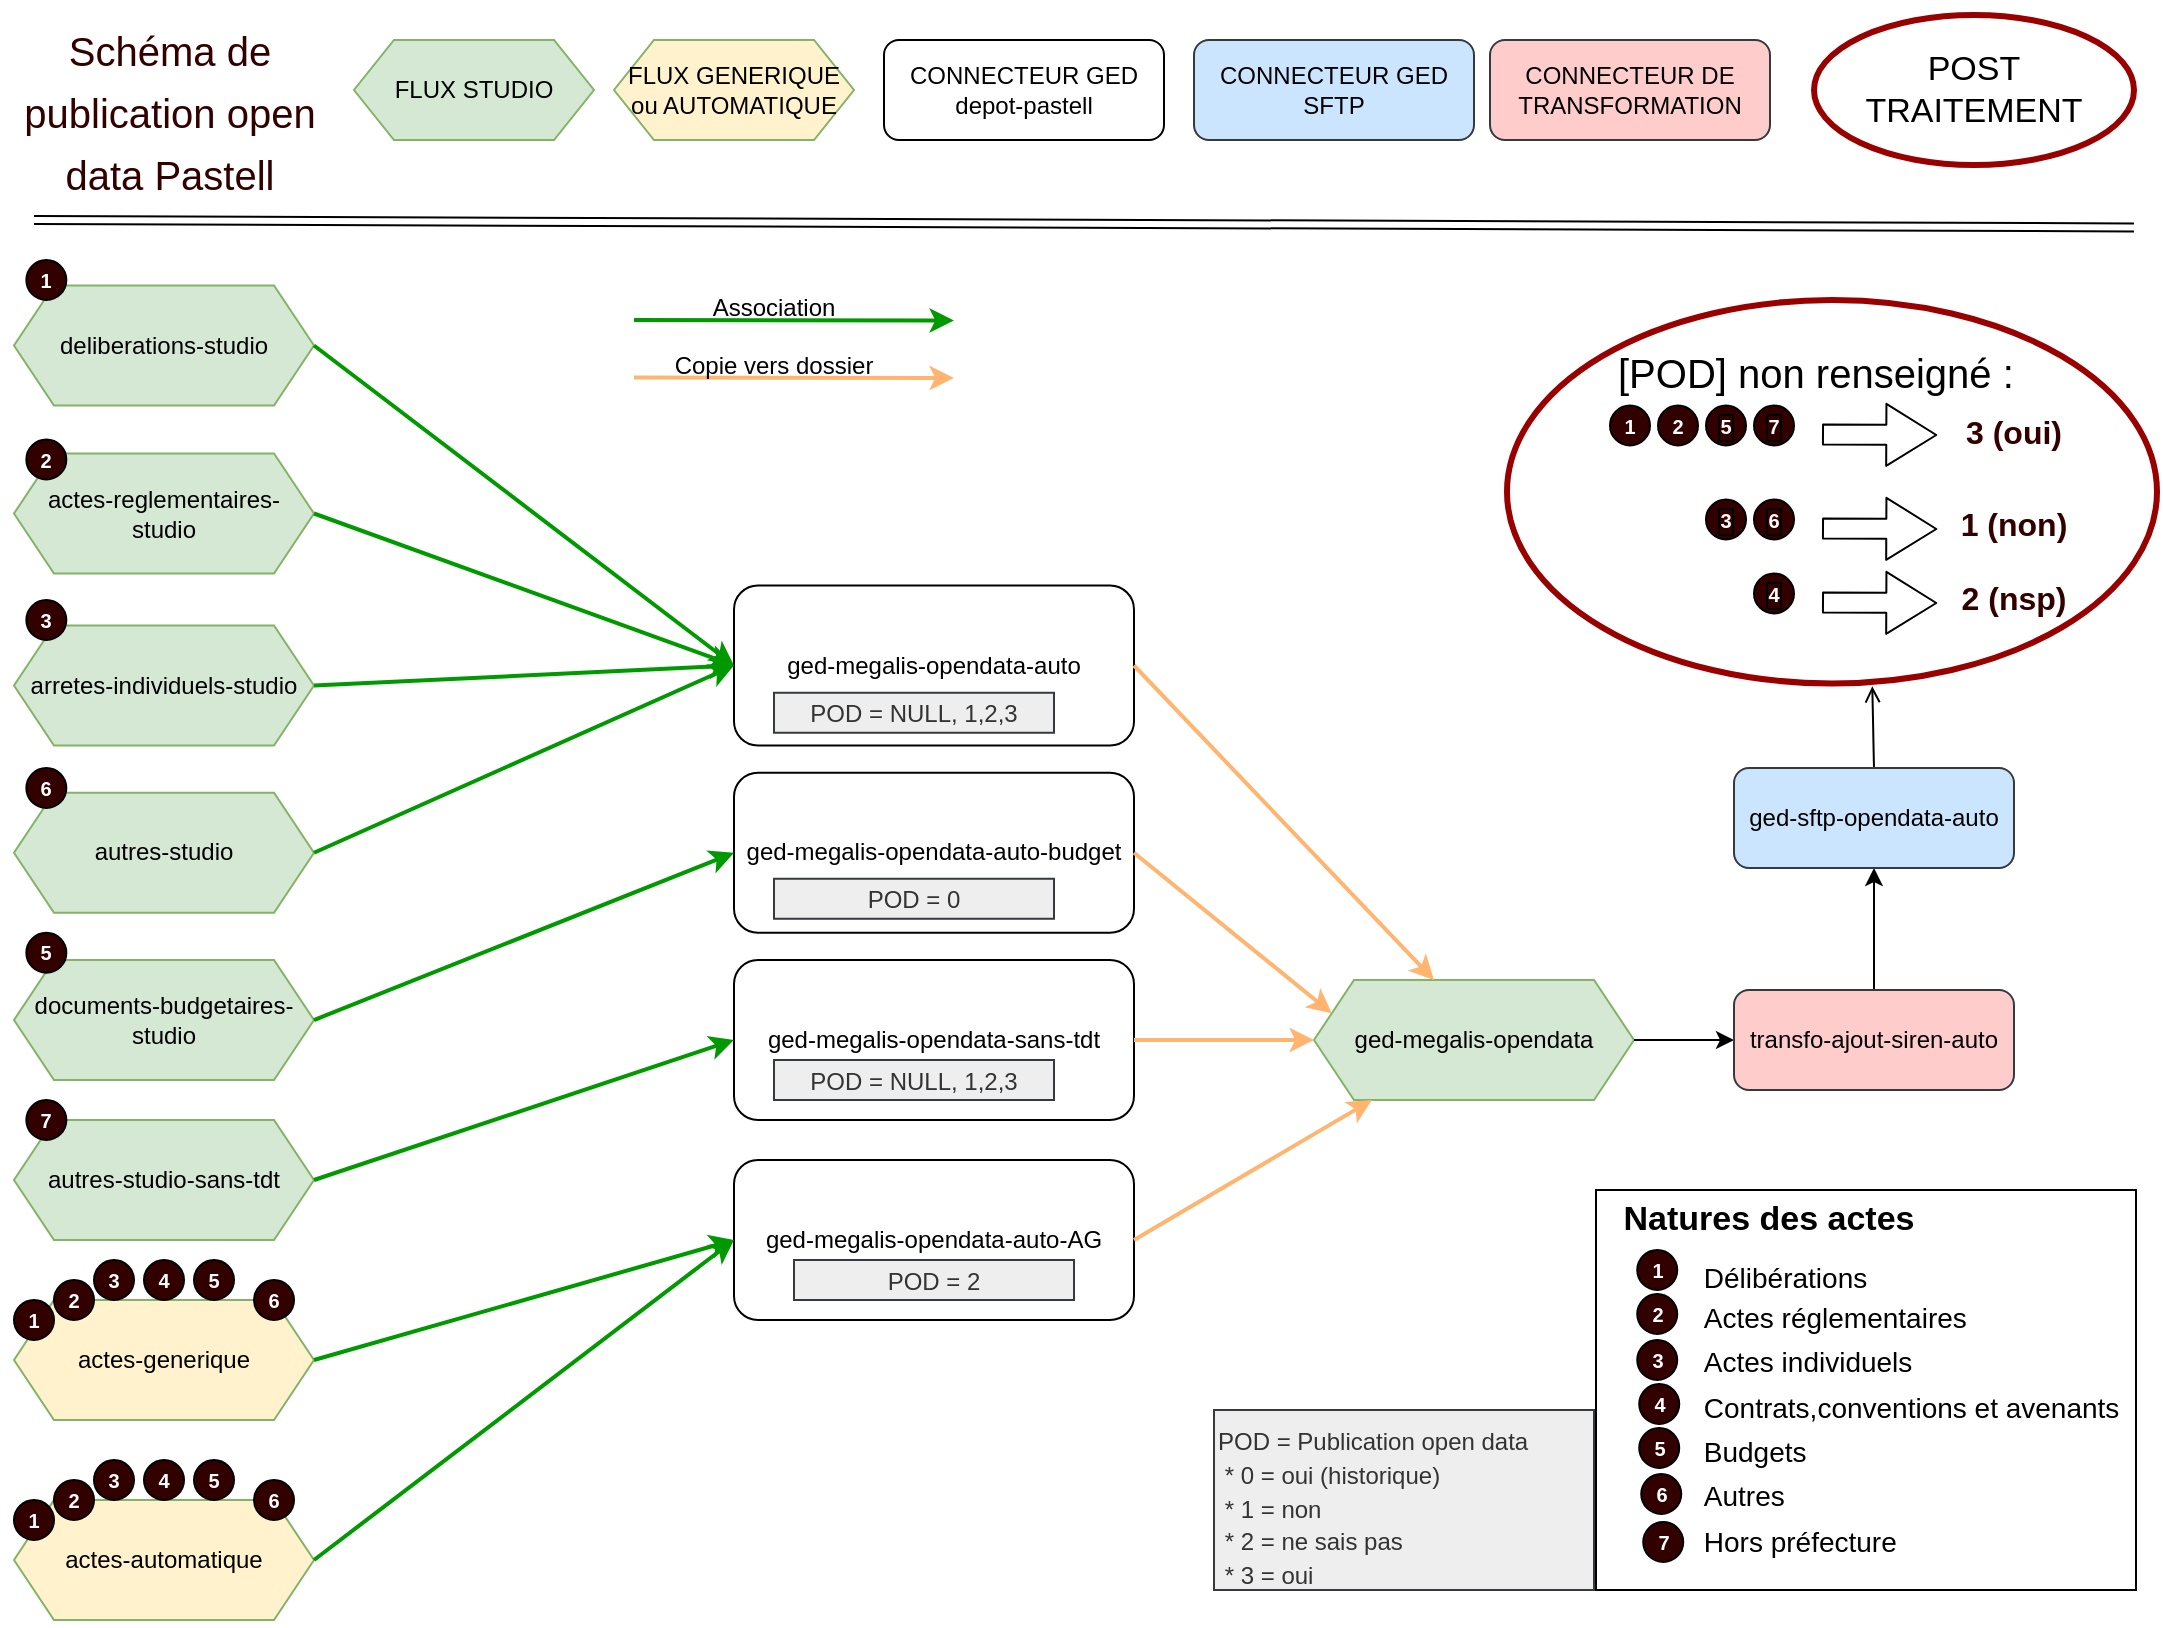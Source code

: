 <mxfile version="21.1.4" type="github">
  <diagram id="yKMXlh3He5rKh7WeZDES" name="Page-1">
    <mxGraphModel dx="1434" dy="754" grid="1" gridSize="10" guides="1" tooltips="1" connect="1" arrows="1" fold="1" page="1" pageScale="1" pageWidth="1169" pageHeight="827" math="0" shadow="0">
      <root>
        <mxCell id="0" />
        <mxCell id="1" parent="0" />
        <mxCell id="LRofh7eZILfoCd86CygD-2" value="actes-automatique" style="shape=hexagon;perimeter=hexagonPerimeter2;whiteSpace=wrap;html=1;fixedSize=1;fillColor=#FFF2CC;strokeColor=#82b366;" parent="1" vertex="1">
          <mxGeometry x="10" y="750" width="150" height="60" as="geometry" />
        </mxCell>
        <mxCell id="LRofh7eZILfoCd86CygD-1" value="actes-generique" style="shape=hexagon;perimeter=hexagonPerimeter2;whiteSpace=wrap;html=1;fixedSize=1;fillColor=#FFF2CC;strokeColor=#82b366;" parent="1" vertex="1">
          <mxGeometry x="10" y="650" width="150" height="60" as="geometry" />
        </mxCell>
        <mxCell id="QPKnpDNXjxQwDzzotiPI-1" value="ged-megalis-opendata-auto" style="rounded=1;whiteSpace=wrap;html=1;" parent="1" vertex="1">
          <mxGeometry x="370" y="292.75" width="200" height="80" as="geometry" />
        </mxCell>
        <mxCell id="QPKnpDNXjxQwDzzotiPI-2" value="ged-megalis-opendata-auto-AG" style="rounded=1;whiteSpace=wrap;html=1;" parent="1" vertex="1">
          <mxGeometry x="370" y="580" width="200" height="80" as="geometry" />
        </mxCell>
        <mxCell id="QPKnpDNXjxQwDzzotiPI-3" value="ged-megalis-opendata-auto-budget" style="rounded=1;whiteSpace=wrap;html=1;" parent="1" vertex="1">
          <mxGeometry x="370" y="386.38" width="200" height="80" as="geometry" />
        </mxCell>
        <mxCell id="QPKnpDNXjxQwDzzotiPI-5" value="ged-megalis-opendata-sans-tdt" style="rounded=1;whiteSpace=wrap;html=1;" parent="1" vertex="1">
          <mxGeometry x="370" y="480" width="200" height="80" as="geometry" />
        </mxCell>
        <mxCell id="QPKnpDNXjxQwDzzotiPI-6" value="ged-megalis-opendata" style="shape=hexagon;perimeter=hexagonPerimeter2;whiteSpace=wrap;html=1;fixedSize=1;fillColor=#d5e8d4;strokeColor=#82b366;" parent="1" vertex="1">
          <mxGeometry x="660" y="490" width="160" height="60" as="geometry" />
        </mxCell>
        <mxCell id="QPKnpDNXjxQwDzzotiPI-7" value="FLUX STUDIO" style="shape=hexagon;perimeter=hexagonPerimeter2;whiteSpace=wrap;html=1;fixedSize=1;fillColor=#d5e8d4;strokeColor=#82b366;" parent="1" vertex="1">
          <mxGeometry x="180" y="20" width="120" height="50" as="geometry" />
        </mxCell>
        <mxCell id="QPKnpDNXjxQwDzzotiPI-9" value="CONNECTEUR GED depot-pastell" style="rounded=1;whiteSpace=wrap;html=1;" parent="1" vertex="1">
          <mxGeometry x="445" y="20" width="140" height="50" as="geometry" />
        </mxCell>
        <mxCell id="QPKnpDNXjxQwDzzotiPI-14" value="deliberations-studio" style="shape=hexagon;perimeter=hexagonPerimeter2;whiteSpace=wrap;html=1;fixedSize=1;fillColor=#d5e8d4;strokeColor=#82b366;" parent="1" vertex="1">
          <mxGeometry x="10" y="142.75" width="150" height="60" as="geometry" />
        </mxCell>
        <mxCell id="QPKnpDNXjxQwDzzotiPI-15" value="" style="shape=link;html=1;rounded=0;" parent="1" edge="1">
          <mxGeometry width="100" relative="1" as="geometry">
            <mxPoint x="20" y="110" as="sourcePoint" />
            <mxPoint x="1070" y="113.717" as="targetPoint" />
          </mxGeometry>
        </mxCell>
        <mxCell id="QPKnpDNXjxQwDzzotiPI-16" value="" style="endArrow=classic;html=1;rounded=0;exitX=1;exitY=0.5;exitDx=0;exitDy=0;entryX=0;entryY=0.5;entryDx=0;entryDy=0;" parent="1" source="QPKnpDNXjxQwDzzotiPI-6" target="LRofh7eZILfoCd86CygD-12" edge="1">
          <mxGeometry width="50" height="50" relative="1" as="geometry">
            <mxPoint x="700" y="420" as="sourcePoint" />
            <mxPoint x="854.5" y="525" as="targetPoint" />
          </mxGeometry>
        </mxCell>
        <mxCell id="QPKnpDNXjxQwDzzotiPI-17" value="" style="endArrow=classic;html=1;rounded=0;entryX=0.5;entryY=1;entryDx=0;entryDy=0;exitX=0.5;exitY=0;exitDx=0;exitDy=0;" parent="1" source="LRofh7eZILfoCd86CygD-12" target="LRofh7eZILfoCd86CygD-13" edge="1">
          <mxGeometry width="50" height="50" relative="1" as="geometry">
            <mxPoint x="940" y="490" as="sourcePoint" />
            <mxPoint x="920" y="446" as="targetPoint" />
          </mxGeometry>
        </mxCell>
        <mxCell id="QPKnpDNXjxQwDzzotiPI-18" value="" style="endArrow=classic;html=1;rounded=0;entryX=0.375;entryY=0;entryDx=0;entryDy=0;exitX=1;exitY=0.5;exitDx=0;exitDy=0;strokeColor=#FFB570;strokeWidth=2;" parent="1" source="QPKnpDNXjxQwDzzotiPI-1" target="QPKnpDNXjxQwDzzotiPI-6" edge="1">
          <mxGeometry width="50" height="50" relative="1" as="geometry">
            <mxPoint x="550" y="330" as="sourcePoint" />
            <mxPoint x="600" y="280" as="targetPoint" />
          </mxGeometry>
        </mxCell>
        <mxCell id="QPKnpDNXjxQwDzzotiPI-19" value="" style="endArrow=classic;html=1;rounded=0;exitX=1;exitY=0.5;exitDx=0;exitDy=0;strokeColor=#FFB570;strokeWidth=2;" parent="1" source="QPKnpDNXjxQwDzzotiPI-2" target="QPKnpDNXjxQwDzzotiPI-6" edge="1">
          <mxGeometry width="50" height="50" relative="1" as="geometry">
            <mxPoint x="700" y="490" as="sourcePoint" />
            <mxPoint x="670" y="490" as="targetPoint" />
          </mxGeometry>
        </mxCell>
        <mxCell id="QPKnpDNXjxQwDzzotiPI-20" value="" style="endArrow=classic;html=1;rounded=0;entryX=0;entryY=0.5;entryDx=0;entryDy=0;exitX=1;exitY=0.5;exitDx=0;exitDy=0;strokeColor=#FFB570;strokeWidth=2;" parent="1" source="QPKnpDNXjxQwDzzotiPI-5" target="QPKnpDNXjxQwDzzotiPI-6" edge="1">
          <mxGeometry width="50" height="50" relative="1" as="geometry">
            <mxPoint x="550" y="540" as="sourcePoint" />
            <mxPoint x="600" y="490" as="targetPoint" />
          </mxGeometry>
        </mxCell>
        <mxCell id="QPKnpDNXjxQwDzzotiPI-23" value="actes-reglementaires-studio" style="shape=hexagon;perimeter=hexagonPerimeter2;whiteSpace=wrap;html=1;fixedSize=1;fillColor=#d5e8d4;strokeColor=#82b366;" parent="1" vertex="1">
          <mxGeometry x="10" y="226.75" width="150" height="60" as="geometry" />
        </mxCell>
        <mxCell id="QPKnpDNXjxQwDzzotiPI-24" value="arretes-individuels-studio" style="shape=hexagon;perimeter=hexagonPerimeter2;whiteSpace=wrap;html=1;fixedSize=1;fillColor=#d5e8d4;strokeColor=#82b366;" parent="1" vertex="1">
          <mxGeometry x="10" y="312.75" width="150" height="60" as="geometry" />
        </mxCell>
        <mxCell id="QPKnpDNXjxQwDzzotiPI-25" value="autres-studio" style="shape=hexagon;perimeter=hexagonPerimeter2;whiteSpace=wrap;html=1;fixedSize=1;fillColor=#d5e8d4;strokeColor=#82b366;" parent="1" vertex="1">
          <mxGeometry x="10.0" y="396.38" width="150" height="60" as="geometry" />
        </mxCell>
        <mxCell id="QPKnpDNXjxQwDzzotiPI-26" value="" style="endArrow=classic;html=1;rounded=0;entryX=0;entryY=0.5;entryDx=0;entryDy=0;exitX=1;exitY=0.5;exitDx=0;exitDy=0;strokeColor=#009900;strokeWidth=2;" parent="1" source="QPKnpDNXjxQwDzzotiPI-14" target="QPKnpDNXjxQwDzzotiPI-1" edge="1">
          <mxGeometry width="50" height="50" relative="1" as="geometry">
            <mxPoint x="150" y="260" as="sourcePoint" />
            <mxPoint x="200" y="210" as="targetPoint" />
          </mxGeometry>
        </mxCell>
        <mxCell id="QPKnpDNXjxQwDzzotiPI-27" value="" style="endArrow=classic;html=1;rounded=0;entryX=0;entryY=0.5;entryDx=0;entryDy=0;exitX=1;exitY=0.5;exitDx=0;exitDy=0;strokeColor=#009900;strokeWidth=2;" parent="1" source="QPKnpDNXjxQwDzzotiPI-23" target="QPKnpDNXjxQwDzzotiPI-1" edge="1">
          <mxGeometry width="50" height="50" relative="1" as="geometry">
            <mxPoint x="150" y="320" as="sourcePoint" />
            <mxPoint x="200" y="270" as="targetPoint" />
          </mxGeometry>
        </mxCell>
        <mxCell id="QPKnpDNXjxQwDzzotiPI-28" value="" style="endArrow=classic;html=1;rounded=0;entryX=0;entryY=0.5;entryDx=0;entryDy=0;exitX=1;exitY=0.5;exitDx=0;exitDy=0;strokeColor=#009900;strokeWidth=2;" parent="1" source="QPKnpDNXjxQwDzzotiPI-24" target="QPKnpDNXjxQwDzzotiPI-1" edge="1">
          <mxGeometry width="50" height="50" relative="1" as="geometry">
            <mxPoint x="150" y="372.75" as="sourcePoint" />
            <mxPoint x="200" y="322.75" as="targetPoint" />
          </mxGeometry>
        </mxCell>
        <mxCell id="QPKnpDNXjxQwDzzotiPI-29" value="" style="endArrow=classic;html=1;rounded=0;entryX=0;entryY=0.5;entryDx=0;entryDy=0;exitX=1;exitY=0.5;exitDx=0;exitDy=0;strokeColor=#009900;strokeWidth=2;" parent="1" source="QPKnpDNXjxQwDzzotiPI-25" target="QPKnpDNXjxQwDzzotiPI-1" edge="1">
          <mxGeometry width="50" height="50" relative="1" as="geometry">
            <mxPoint x="150" y="430" as="sourcePoint" />
            <mxPoint x="200" y="380" as="targetPoint" />
          </mxGeometry>
        </mxCell>
        <mxCell id="QPKnpDNXjxQwDzzotiPI-34" value="" style="endArrow=classic;html=1;rounded=0;exitX=1;exitY=0.5;exitDx=0;exitDy=0;entryX=0;entryY=0.5;entryDx=0;entryDy=0;strokeColor=#009900;strokeWidth=2;" parent="1" target="QPKnpDNXjxQwDzzotiPI-2" edge="1">
          <mxGeometry width="50" height="50" relative="1" as="geometry">
            <mxPoint x="160" y="680" as="sourcePoint" />
            <mxPoint x="360" y="433" as="targetPoint" />
          </mxGeometry>
        </mxCell>
        <mxCell id="QPKnpDNXjxQwDzzotiPI-35" value="documents-budgetaires-studio" style="shape=hexagon;perimeter=hexagonPerimeter2;whiteSpace=wrap;html=1;fixedSize=1;fillColor=#d5e8d4;strokeColor=#82b366;" parent="1" vertex="1">
          <mxGeometry x="10" y="480" width="150" height="60" as="geometry" />
        </mxCell>
        <mxCell id="QPKnpDNXjxQwDzzotiPI-38" value="autres-studio-sans-tdt" style="shape=hexagon;perimeter=hexagonPerimeter2;whiteSpace=wrap;html=1;fixedSize=1;fillColor=#d5e8d4;strokeColor=#82b366;" parent="1" vertex="1">
          <mxGeometry x="10" y="560" width="150" height="60" as="geometry" />
        </mxCell>
        <mxCell id="QPKnpDNXjxQwDzzotiPI-39" value="" style="endArrow=classic;html=1;rounded=0;exitX=1;exitY=0.5;exitDx=0;exitDy=0;entryX=0;entryY=0.5;entryDx=0;entryDy=0;strokeColor=#009900;strokeWidth=2;" parent="1" source="QPKnpDNXjxQwDzzotiPI-38" target="QPKnpDNXjxQwDzzotiPI-5" edge="1">
          <mxGeometry width="50" height="50" relative="1" as="geometry">
            <mxPoint x="700" y="560" as="sourcePoint" />
            <mxPoint x="750" y="510" as="targetPoint" />
          </mxGeometry>
        </mxCell>
        <mxCell id="NiUOaJjkk8fQGssEyTuc-1" value="1" style="ellipse;whiteSpace=wrap;html=1;fillColor=#330000;fontColor=#FFFFFF;fontSize=10;fontStyle=1" parent="1" vertex="1">
          <mxGeometry x="16.17" y="130" width="20" height="20" as="geometry" />
        </mxCell>
        <mxCell id="NiUOaJjkk8fQGssEyTuc-2" value="2" style="ellipse;whiteSpace=wrap;html=1;fillColor=#330000;fontColor=#FFFFFF;fontSize=10;fontStyle=1" parent="1" vertex="1">
          <mxGeometry x="16.17" y="219.75" width="20" height="20" as="geometry" />
        </mxCell>
        <mxCell id="NiUOaJjkk8fQGssEyTuc-4" value="6" style="ellipse;whiteSpace=wrap;html=1;fillColor=#330000;fontColor=#FFFFFF;fontSize=10;fontStyle=1" parent="1" vertex="1">
          <mxGeometry x="16.17" y="384" width="20" height="20" as="geometry" />
        </mxCell>
        <mxCell id="NiUOaJjkk8fQGssEyTuc-5" value="3" style="ellipse;whiteSpace=wrap;html=1;fillColor=#330000;fontColor=#FFFFFF;fontSize=10;fontStyle=1" parent="1" vertex="1">
          <mxGeometry x="16.17" y="300" width="20" height="20" as="geometry" />
        </mxCell>
        <mxCell id="NiUOaJjkk8fQGssEyTuc-7" value="5" style="ellipse;whiteSpace=wrap;html=1;fillColor=#330000;fontColor=#FFFFFF;fontSize=10;fontStyle=1" parent="1" vertex="1">
          <mxGeometry x="16.17" y="466.38" width="20" height="20" as="geometry" />
        </mxCell>
        <mxCell id="NiUOaJjkk8fQGssEyTuc-9" value="7" style="ellipse;whiteSpace=wrap;html=1;fillColor=#330000;fontColor=#FFFFFF;fontSize=10;fontStyle=1" parent="1" vertex="1">
          <mxGeometry x="16.17" y="550" width="20" height="20" as="geometry" />
        </mxCell>
        <mxCell id="NiUOaJjkk8fQGssEyTuc-10" value="4" style="ellipse;whiteSpace=wrap;html=1;fillColor=#330000;fontColor=#FFFFFF;fontSize=10;fontStyle=1" parent="1" vertex="1">
          <mxGeometry x="75" y="630" width="20" height="20" as="geometry" />
        </mxCell>
        <mxCell id="NiUOaJjkk8fQGssEyTuc-15" value="" style="edgeStyle=none;orthogonalLoop=1;jettySize=auto;html=1;rounded=0;fontSize=24;fontColor=#FFFFFF;endArrow=open;startSize=14;endSize=6;sourcePerimeterSpacing=8;targetPerimeterSpacing=8;curved=1;entryX=0.562;entryY=1.007;entryDx=0;entryDy=0;exitX=0.5;exitY=0;exitDx=0;exitDy=0;entryPerimeter=0;" parent="1" source="LRofh7eZILfoCd86CygD-13" target="LRofh7eZILfoCd86CygD-15" edge="1">
          <mxGeometry width="140" relative="1" as="geometry">
            <mxPoint x="920" y="390" as="sourcePoint" />
            <mxPoint x="620" y="320" as="targetPoint" />
            <Array as="points" />
          </mxGeometry>
        </mxCell>
        <mxCell id="NiUOaJjkk8fQGssEyTuc-28" value="&lt;font style=&quot;font-size: 10px;&quot;&gt;1&lt;/font&gt;" style="ellipse;whiteSpace=wrap;html=1;fillColor=#330000;fontColor=#FFFFFF;fontSize=10;fontStyle=1" parent="1" vertex="1">
          <mxGeometry x="808" y="202.75" width="20" height="20" as="geometry" />
        </mxCell>
        <mxCell id="NiUOaJjkk8fQGssEyTuc-29" value="2" style="ellipse;whiteSpace=wrap;html=1;fillColor=#330000;fontColor=#FFFFFF;fontSize=10;fontStyle=1" parent="1" vertex="1">
          <mxGeometry x="832" y="202.75" width="20" height="20" as="geometry" />
        </mxCell>
        <mxCell id="NiUOaJjkk8fQGssEyTuc-30" value="5" style="ellipse;whiteSpace=wrap;html=1;fillColor=#330000;fontColor=#FFFFFF;fontSize=10;fontStyle=1;labelBorderColor=default;" parent="1" vertex="1">
          <mxGeometry x="856" y="202.75" width="20" height="20" as="geometry" />
        </mxCell>
        <mxCell id="NiUOaJjkk8fQGssEyTuc-31" value="7" style="ellipse;whiteSpace=wrap;html=1;fillColor=#330000;fontColor=#FFFFFF;fontSize=10;fontStyle=1;labelBorderColor=default;" parent="1" vertex="1">
          <mxGeometry x="880" y="202.75" width="20" height="20" as="geometry" />
        </mxCell>
        <mxCell id="NiUOaJjkk8fQGssEyTuc-40" value="6" style="ellipse;whiteSpace=wrap;html=1;fillColor=#330000;fontColor=#FFFFFF;fontSize=10;fontStyle=1;labelBorderColor=default;" parent="1" vertex="1">
          <mxGeometry x="880" y="249.75" width="20" height="20" as="geometry" />
        </mxCell>
        <mxCell id="NiUOaJjkk8fQGssEyTuc-41" value="3" style="ellipse;whiteSpace=wrap;html=1;fillColor=#330000;fontColor=#FFFFFF;fontSize=10;fontStyle=1;labelBorderColor=default;" parent="1" vertex="1">
          <mxGeometry x="856" y="249.75" width="20" height="20" as="geometry" />
        </mxCell>
        <mxCell id="NiUOaJjkk8fQGssEyTuc-43" value="" style="edgeStyle=none;orthogonalLoop=1;jettySize=auto;html=1;shape=flexArrow;rounded=1;startSize=8;endSize=8;fontSize=20;fontColor=#330000;endArrow=open;sourcePerimeterSpacing=8;targetPerimeterSpacing=8;curved=1;" parent="1" edge="1">
          <mxGeometry width="140" relative="1" as="geometry">
            <mxPoint x="914" y="217.25" as="sourcePoint" />
            <mxPoint x="971.65" y="217.5" as="targetPoint" />
            <Array as="points" />
          </mxGeometry>
        </mxCell>
        <mxCell id="NiUOaJjkk8fQGssEyTuc-44" value="3 (oui)" style="text;strokeColor=none;fillColor=none;html=1;align=center;verticalAlign=middle;whiteSpace=wrap;rounded=0;fontSize=16;fontColor=#330000;fontStyle=1" parent="1" vertex="1">
          <mxGeometry x="980" y="200.75" width="60" height="30" as="geometry" />
        </mxCell>
        <mxCell id="NiUOaJjkk8fQGssEyTuc-45" value="" style="edgeStyle=none;orthogonalLoop=1;jettySize=auto;html=1;shape=flexArrow;rounded=1;startSize=8;endSize=8;fontSize=20;fontColor=#330000;endArrow=open;sourcePerimeterSpacing=8;targetPerimeterSpacing=8;curved=1;" parent="1" edge="1">
          <mxGeometry width="140" relative="1" as="geometry">
            <mxPoint x="914" y="264.25" as="sourcePoint" />
            <mxPoint x="971.65" y="264.5" as="targetPoint" />
            <Array as="points" />
          </mxGeometry>
        </mxCell>
        <mxCell id="NiUOaJjkk8fQGssEyTuc-46" value="1 (non)" style="text;strokeColor=none;fillColor=none;html=1;align=center;verticalAlign=middle;whiteSpace=wrap;rounded=0;fontSize=16;fontColor=#330000;fontStyle=1" parent="1" vertex="1">
          <mxGeometry x="980" y="247" width="60" height="30" as="geometry" />
        </mxCell>
        <mxCell id="NiUOaJjkk8fQGssEyTuc-51" value="4" style="ellipse;whiteSpace=wrap;html=1;fillColor=#330000;fontColor=#FFFFFF;fontSize=10;fontStyle=1;labelBorderColor=default;" parent="1" vertex="1">
          <mxGeometry x="880" y="286.75" width="20" height="20" as="geometry" />
        </mxCell>
        <mxCell id="NiUOaJjkk8fQGssEyTuc-52" value="" style="edgeStyle=none;orthogonalLoop=1;jettySize=auto;html=1;shape=flexArrow;rounded=1;startSize=8;endSize=8;fontSize=20;fontColor=#330000;endArrow=open;sourcePerimeterSpacing=8;targetPerimeterSpacing=8;curved=1;" parent="1" edge="1">
          <mxGeometry width="140" relative="1" as="geometry">
            <mxPoint x="914" y="301.25" as="sourcePoint" />
            <mxPoint x="971.65" y="301.5" as="targetPoint" />
            <Array as="points" />
          </mxGeometry>
        </mxCell>
        <mxCell id="NiUOaJjkk8fQGssEyTuc-53" value="2 (nsp)" style="text;strokeColor=none;fillColor=none;html=1;align=center;verticalAlign=middle;whiteSpace=wrap;rounded=0;fontSize=16;fontColor=#330000;fontStyle=1" parent="1" vertex="1">
          <mxGeometry x="980" y="284" width="60" height="30" as="geometry" />
        </mxCell>
        <mxCell id="NiUOaJjkk8fQGssEyTuc-56" value="&lt;span style=&quot;color: rgb(51, 51, 51); font-size: 12px;&quot;&gt;POD = NULL, 1,2,3&lt;/span&gt;" style="rounded=0;whiteSpace=wrap;html=1;fontSize=14;fillColor=#eeeeee;strokeColor=#36393d;" parent="1" vertex="1">
          <mxGeometry x="390" y="346.38" width="140" height="20" as="geometry" />
        </mxCell>
        <mxCell id="NiUOaJjkk8fQGssEyTuc-57" value="&lt;span style=&quot;color: rgb(51, 51, 51); font-size: 12px;&quot;&gt;POD = 2&lt;/span&gt;" style="rounded=0;whiteSpace=wrap;html=1;fontSize=14;fillColor=#eeeeee;strokeColor=#36393d;" parent="1" vertex="1">
          <mxGeometry x="400" y="630" width="140" height="20" as="geometry" />
        </mxCell>
        <mxCell id="NiUOaJjkk8fQGssEyTuc-58" value="&lt;span style=&quot;color: rgb(51, 51, 51); font-size: 12px;&quot;&gt;POD = 0&lt;/span&gt;" style="rounded=0;whiteSpace=wrap;html=1;fontSize=14;fillColor=#eeeeee;strokeColor=#36393d;" parent="1" vertex="1">
          <mxGeometry x="390" y="439.38" width="140" height="20" as="geometry" />
        </mxCell>
        <mxCell id="NiUOaJjkk8fQGssEyTuc-59" value="&lt;span style=&quot;color: rgb(51, 51, 51); font-size: 12px;&quot;&gt;POD = NULL, 1,2,3&lt;/span&gt;" style="rounded=0;whiteSpace=wrap;html=1;fontSize=14;fillColor=#eeeeee;strokeColor=#36393d;" parent="1" vertex="1">
          <mxGeometry x="390" y="530" width="140" height="20" as="geometry" />
        </mxCell>
        <mxCell id="NiUOaJjkk8fQGssEyTuc-61" value="&lt;span style=&quot;color: rgb(51, 51, 51); font-size: 12px;&quot;&gt;POD = Publication open data&lt;br&gt;&amp;nbsp;* 0 = oui (historique)&lt;br&gt;&amp;nbsp;* 1 = non&lt;br&gt;&amp;nbsp;* 2 = ne sais pas&lt;br&gt;&amp;nbsp;* 3 = oui&lt;br&gt;&lt;br&gt;&lt;/span&gt;" style="rounded=0;whiteSpace=wrap;html=1;fontSize=14;fillColor=#eeeeee;strokeColor=#36393d;verticalAlign=top;align=left;" parent="1" vertex="1">
          <mxGeometry x="610" y="705" width="190" height="90" as="geometry" />
        </mxCell>
        <mxCell id="NiUOaJjkk8fQGssEyTuc-64" value="" style="endArrow=classic;html=1;rounded=0;entryX=0;entryY=0.5;entryDx=0;entryDy=0;exitX=1;exitY=0.5;exitDx=0;exitDy=0;strokeColor=#009900;strokeWidth=2;" parent="1" target="QPKnpDNXjxQwDzzotiPI-3" edge="1">
          <mxGeometry width="50" height="50" relative="1" as="geometry">
            <mxPoint x="160" y="510.01" as="sourcePoint" />
            <mxPoint x="370" y="421.38" as="targetPoint" />
          </mxGeometry>
        </mxCell>
        <mxCell id="NiUOaJjkk8fQGssEyTuc-68" value="&lt;font style=&quot;font-size: 20px;&quot;&gt;Schéma de publication open data Pastell&lt;/font&gt;" style="text;strokeColor=none;fillColor=none;html=1;align=center;verticalAlign=middle;whiteSpace=wrap;rounded=0;fontSize=26;fontColor=#330000;" parent="1" vertex="1">
          <mxGeometry x="3.09" width="170" height="110" as="geometry" />
        </mxCell>
        <mxCell id="NiUOaJjkk8fQGssEyTuc-77" value="1" style="ellipse;whiteSpace=wrap;html=1;fillColor=#330000;fontColor=#FFFFFF;fontSize=10;fontStyle=1" parent="1" vertex="1">
          <mxGeometry x="10.0" y="650" width="20" height="20" as="geometry" />
        </mxCell>
        <mxCell id="NiUOaJjkk8fQGssEyTuc-78" value="2" style="ellipse;whiteSpace=wrap;html=1;fillColor=#330000;fontColor=#FFFFFF;fontSize=10;fontStyle=1" parent="1" vertex="1">
          <mxGeometry x="30.0" y="640" width="20" height="20" as="geometry" />
        </mxCell>
        <mxCell id="NiUOaJjkk8fQGssEyTuc-79" value="3" style="ellipse;whiteSpace=wrap;html=1;fillColor=#330000;fontColor=#FFFFFF;fontSize=10;fontStyle=1" parent="1" vertex="1">
          <mxGeometry x="50.0" y="630" width="20" height="20" as="geometry" />
        </mxCell>
        <mxCell id="NiUOaJjkk8fQGssEyTuc-80" value="5" style="ellipse;whiteSpace=wrap;html=1;fillColor=#330000;fontColor=#FFFFFF;fontSize=10;fontStyle=1" parent="1" vertex="1">
          <mxGeometry x="100.0" y="630" width="20" height="20" as="geometry" />
        </mxCell>
        <mxCell id="NiUOaJjkk8fQGssEyTuc-81" value="6" style="ellipse;whiteSpace=wrap;html=1;fillColor=#330000;fontColor=#FFFFFF;fontSize=10;fontStyle=1" parent="1" vertex="1">
          <mxGeometry x="130" y="640" width="20" height="20" as="geometry" />
        </mxCell>
        <mxCell id="zd7bPqSFU-WeYQIz0miQ-1" value="" style="edgeStyle=none;orthogonalLoop=1;jettySize=auto;html=1;rounded=0;endArrow=classic;startSize=6;endSize=6;sourcePerimeterSpacing=8;targetPerimeterSpacing=8;curved=1;exitX=1;exitY=0.5;exitDx=0;exitDy=0;entryX=0;entryY=0.25;entryDx=0;entryDy=0;strokeColor=#FFB570;strokeWidth=2;endFill=1;" parent="1" source="QPKnpDNXjxQwDzzotiPI-3" target="QPKnpDNXjxQwDzzotiPI-6" edge="1">
          <mxGeometry width="140" relative="1" as="geometry">
            <mxPoint x="480" y="350" as="sourcePoint" />
            <mxPoint x="620" y="350" as="targetPoint" />
            <Array as="points" />
          </mxGeometry>
        </mxCell>
        <mxCell id="0H2d5lAbGC8Fw2T8ENVp-2" value="4" style="ellipse;whiteSpace=wrap;html=1;fillColor=#330000;fontColor=#FFFFFF;fontSize=10;fontStyle=1" parent="1" vertex="1">
          <mxGeometry x="75" y="730" width="20" height="20" as="geometry" />
        </mxCell>
        <mxCell id="0H2d5lAbGC8Fw2T8ENVp-3" value="1" style="ellipse;whiteSpace=wrap;html=1;fillColor=#330000;fontColor=#FFFFFF;fontSize=10;fontStyle=1" parent="1" vertex="1">
          <mxGeometry x="10.0" y="750" width="20" height="20" as="geometry" />
        </mxCell>
        <mxCell id="0H2d5lAbGC8Fw2T8ENVp-4" value="2" style="ellipse;whiteSpace=wrap;html=1;fillColor=#330000;fontColor=#FFFFFF;fontSize=10;fontStyle=1" parent="1" vertex="1">
          <mxGeometry x="30.0" y="740" width="20" height="20" as="geometry" />
        </mxCell>
        <mxCell id="0H2d5lAbGC8Fw2T8ENVp-5" value="3" style="ellipse;whiteSpace=wrap;html=1;fillColor=#330000;fontColor=#FFFFFF;fontSize=10;fontStyle=1" parent="1" vertex="1">
          <mxGeometry x="50.0" y="730" width="20" height="20" as="geometry" />
        </mxCell>
        <mxCell id="0H2d5lAbGC8Fw2T8ENVp-6" value="5" style="ellipse;whiteSpace=wrap;html=1;fillColor=#330000;fontColor=#FFFFFF;fontSize=10;fontStyle=1" parent="1" vertex="1">
          <mxGeometry x="100.0" y="730" width="20" height="20" as="geometry" />
        </mxCell>
        <mxCell id="0H2d5lAbGC8Fw2T8ENVp-7" value="6" style="ellipse;whiteSpace=wrap;html=1;fillColor=#330000;fontColor=#FFFFFF;fontSize=10;fontStyle=1" parent="1" vertex="1">
          <mxGeometry x="130" y="740" width="20" height="20" as="geometry" />
        </mxCell>
        <mxCell id="LRofh7eZILfoCd86CygD-9" value="FLUX GENERIQUE ou AUTOMATIQUE" style="shape=hexagon;perimeter=hexagonPerimeter2;whiteSpace=wrap;html=1;fixedSize=1;fillColor=#FFF2CC;strokeColor=#82b366;" parent="1" vertex="1">
          <mxGeometry x="310" y="20" width="120" height="50" as="geometry" />
        </mxCell>
        <mxCell id="LRofh7eZILfoCd86CygD-10" value="CONNECTEUR GED SFTP" style="rounded=1;whiteSpace=wrap;html=1;fillColor=#cce5ff;strokeColor=#36393d;" parent="1" vertex="1">
          <mxGeometry x="600" y="20" width="140" height="50" as="geometry" />
        </mxCell>
        <mxCell id="LRofh7eZILfoCd86CygD-11" value="CONNECTEUR DE TRANSFORMATION" style="rounded=1;whiteSpace=wrap;html=1;fillColor=#ffcccc;strokeColor=#36393d;" parent="1" vertex="1">
          <mxGeometry x="748" y="20" width="140" height="50" as="geometry" />
        </mxCell>
        <mxCell id="LRofh7eZILfoCd86CygD-12" value="transfo-ajout-siren-auto" style="rounded=1;whiteSpace=wrap;html=1;fillColor=#ffcccc;strokeColor=#36393d;" parent="1" vertex="1">
          <mxGeometry x="870" y="495" width="140" height="50" as="geometry" />
        </mxCell>
        <mxCell id="LRofh7eZILfoCd86CygD-13" value="ged-sftp-opendata-auto" style="rounded=1;whiteSpace=wrap;html=1;fillColor=#cce5ff;strokeColor=#36393d;" parent="1" vertex="1">
          <mxGeometry x="870" y="384" width="140" height="50" as="geometry" />
        </mxCell>
        <mxCell id="LRofh7eZILfoCd86CygD-15" value="" style="ellipse;whiteSpace=wrap;html=1;fontSize=17;fillColor=none;strokeColor=#990000;strokeWidth=3;" parent="1" vertex="1">
          <mxGeometry x="756.5" y="150" width="325" height="191.75" as="geometry" />
        </mxCell>
        <mxCell id="LRofh7eZILfoCd86CygD-16" value="&lt;div style=&quot;border-color: var(--border-color); font-size: 20px;&quot;&gt;&lt;font style=&quot;border-color: var(--border-color); font-size: 20px;&quot;&gt;[POD] non renseigné :&lt;br style=&quot;border-color: var(--border-color);&quot;&gt;&lt;/font&gt;&lt;/div&gt;&lt;div style=&quot;border-color: var(--border-color); font-size: 20px;&quot;&gt;&lt;br style=&quot;border-color: var(--border-color);&quot;&gt;&lt;/div&gt;&lt;div style=&quot;border-color: var(--border-color); font-size: 10px;&quot;&gt;&lt;br style=&quot;border-color: var(--border-color);&quot;&gt;&lt;/div&gt;&lt;div style=&quot;border-color: var(--border-color); font-size: 10px;&quot;&gt;&lt;br style=&quot;border-color: var(--border-color);&quot;&gt;&lt;/div&gt;&lt;div style=&quot;border-color: var(--border-color); font-size: 10px;&quot;&gt;&lt;br style=&quot;border-color: var(--border-color);&quot;&gt;&lt;/div&gt;&lt;div style=&quot;border-color: var(--border-color); font-size: 10px;&quot;&gt;&lt;br style=&quot;border-color: var(--border-color);&quot;&gt;&lt;/div&gt;&lt;div style=&quot;border-color: var(--border-color); font-size: 10px;&quot;&gt;&lt;br style=&quot;border-color: var(--border-color);&quot;&gt;&lt;/div&gt;&lt;div style=&quot;border-color: var(--border-color); font-size: 10px;&quot;&gt;&lt;br style=&quot;border-color: var(--border-color);&quot;&gt;&lt;/div&gt;&lt;div style=&quot;border-color: var(--border-color); font-size: 10px;&quot;&gt;&lt;br style=&quot;border-color: var(--border-color);&quot;&gt;&lt;/div&gt;&lt;div style=&quot;border-color: var(--border-color); font-size: 10px;&quot;&gt;&lt;br style=&quot;border-color: var(--border-color); color: rgb(0, 0, 0); font-family: Helvetica; font-size: 10px; font-style: normal; font-variant-ligatures: normal; font-variant-caps: normal; font-weight: 400; letter-spacing: normal; orphans: 2; text-align: center; text-indent: 0px; text-transform: none; widows: 2; word-spacing: 0px; -webkit-text-stroke-width: 0px; background-color: rgb(251, 251, 251); text-decoration-thickness: initial; text-decoration-style: initial; text-decoration-color: initial;&quot;&gt;&lt;br&gt;&lt;br&gt;&lt;/div&gt;" style="text;whiteSpace=wrap;html=1;fontSize=17;" parent="1" vertex="1">
          <mxGeometry x="810" y="167.75" width="230" height="40" as="geometry" />
        </mxCell>
        <mxCell id="LRofh7eZILfoCd86CygD-17" value="POST TRAITEMENT" style="ellipse;whiteSpace=wrap;html=1;strokeColor=#990000;strokeWidth=3;fontSize=17;fillColor=none;" parent="1" vertex="1">
          <mxGeometry x="910" y="7.5" width="160" height="75" as="geometry" />
        </mxCell>
        <mxCell id="LRofh7eZILfoCd86CygD-18" value="" style="group" parent="1" connectable="0" vertex="1">
          <mxGeometry x="800" y="595" width="271" height="200" as="geometry" />
        </mxCell>
        <mxCell id="LRofh7eZILfoCd86CygD-6" value="" style="group" parent="LRofh7eZILfoCd86CygD-18" connectable="0" vertex="1">
          <mxGeometry x="1" width="270" height="200" as="geometry" />
        </mxCell>
        <mxCell id="LRofh7eZILfoCd86CygD-4" value="" style="rounded=0;whiteSpace=wrap;html=1;fillColor=none;" parent="LRofh7eZILfoCd86CygD-6" vertex="1">
          <mxGeometry width="270" height="200.0" as="geometry" />
        </mxCell>
        <mxCell id="NiUOaJjkk8fQGssEyTuc-55" value="&lt;font style=&quot;font-size: 14px;&quot;&gt;&amp;nbsp;&lt;span style=&quot;background-color: initial;&quot;&gt;Délibérations&lt;/span&gt;&lt;div style=&quot;line-height: 160%;&quot;&gt;&amp;nbsp;Actes réglementaires&lt;/div&gt;&lt;div style=&quot;line-height: 160%;&quot;&gt;&amp;nbsp;Actes individuels&lt;/div&gt;&lt;div style=&quot;line-height: 160%;&quot;&gt;&amp;nbsp;Contrats,conventions et avenants&lt;/div&gt;&lt;div style=&quot;line-height: 160%;&quot;&gt;&amp;nbsp;Budgets&lt;/div&gt;&lt;div style=&quot;line-height: 160%;&quot;&gt;&amp;nbsp;Autres&lt;/div&gt;&lt;div style=&quot;line-height: 160%;&quot;&gt;&amp;nbsp;Hors préfecture&lt;/div&gt;&lt;/font&gt;" style="text;html=1;align=left;verticalAlign=top;whiteSpace=wrap;rounded=0;fontSize=14;spacingBottom=0;strokeWidth=1;spacingTop=0;spacing=0;" parent="LRofh7eZILfoCd86CygD-6" vertex="1">
          <mxGeometry x="50" y="31.27" width="220" height="152.73" as="geometry" />
        </mxCell>
        <mxCell id="LRofh7eZILfoCd86CygD-7" value="Natures des actes" style="text;strokeColor=none;fillColor=none;html=1;align=center;verticalAlign=middle;whiteSpace=wrap;rounded=0;fontStyle=1;fontSize=17;" parent="LRofh7eZILfoCd86CygD-18" vertex="1">
          <mxGeometry width="175" height="30" as="geometry" />
        </mxCell>
        <mxCell id="NiUOaJjkk8fQGssEyTuc-69" value="&lt;font style=&quot;font-size: 10px;&quot;&gt;1&lt;/font&gt;" style="ellipse;whiteSpace=wrap;html=1;fillColor=#330000;fontColor=#FFFFFF;fontSize=10;fontStyle=1" parent="LRofh7eZILfoCd86CygD-18" vertex="1">
          <mxGeometry x="21.62" y="30" width="20" height="20" as="geometry" />
        </mxCell>
        <mxCell id="NiUOaJjkk8fQGssEyTuc-70" value="&lt;font style=&quot;font-size: 10px;&quot;&gt;2&lt;/font&gt;" style="ellipse;whiteSpace=wrap;html=1;fillColor=#330000;fontColor=#FFFFFF;fontSize=10;fontStyle=1" parent="LRofh7eZILfoCd86CygD-18" vertex="1">
          <mxGeometry x="21.62" y="52" width="20" height="20" as="geometry" />
        </mxCell>
        <mxCell id="NiUOaJjkk8fQGssEyTuc-71" value="&lt;font style=&quot;font-size: 10px;&quot;&gt;3&lt;/font&gt;" style="ellipse;whiteSpace=wrap;html=1;fillColor=#330000;fontColor=#FFFFFF;fontSize=10;fontStyle=1" parent="LRofh7eZILfoCd86CygD-18" vertex="1">
          <mxGeometry x="21.62" y="75" width="20" height="20" as="geometry" />
        </mxCell>
        <mxCell id="NiUOaJjkk8fQGssEyTuc-72" value="&lt;font style=&quot;font-size: 10px;&quot;&gt;4&lt;/font&gt;" style="ellipse;whiteSpace=wrap;html=1;fillColor=#330000;fontColor=#FFFFFF;fontSize=10;fontStyle=1" parent="LRofh7eZILfoCd86CygD-18" vertex="1">
          <mxGeometry x="22.62" y="97" width="20" height="20" as="geometry" />
        </mxCell>
        <mxCell id="NiUOaJjkk8fQGssEyTuc-73" value="&lt;font style=&quot;font-size: 10px;&quot;&gt;5&lt;/font&gt;" style="ellipse;whiteSpace=wrap;html=1;fillColor=#330000;fontColor=#FFFFFF;fontSize=10;fontStyle=1" parent="LRofh7eZILfoCd86CygD-18" vertex="1">
          <mxGeometry x="22.62" y="119" width="20" height="20" as="geometry" />
        </mxCell>
        <mxCell id="NiUOaJjkk8fQGssEyTuc-74" value="&lt;font style=&quot;font-size: 10px;&quot;&gt;6&lt;/font&gt;" style="ellipse;whiteSpace=wrap;html=1;fillColor=#330000;fontColor=#FFFFFF;fontSize=10;fontStyle=1" parent="LRofh7eZILfoCd86CygD-18" vertex="1">
          <mxGeometry x="23.62" y="142" width="20" height="20" as="geometry" />
        </mxCell>
        <mxCell id="NiUOaJjkk8fQGssEyTuc-75" value="&lt;font style=&quot;font-size: 10px;&quot;&gt;7&lt;/font&gt;" style="ellipse;whiteSpace=wrap;html=1;fillColor=#330000;fontColor=#FFFFFF;fontSize=10;fontStyle=1" parent="LRofh7eZILfoCd86CygD-18" vertex="1">
          <mxGeometry x="24.62" y="166" width="20" height="20" as="geometry" />
        </mxCell>
        <mxCell id="EOZ-naolbc-LpxOBgqOf-1" value="" style="endArrow=classic;html=1;rounded=0;exitX=1;exitY=0.5;exitDx=0;exitDy=0;strokeColor=#009900;strokeWidth=2;" parent="1" edge="1">
          <mxGeometry width="50" height="50" relative="1" as="geometry">
            <mxPoint x="320" y="160" as="sourcePoint" />
            <mxPoint x="480" y="160.25" as="targetPoint" />
          </mxGeometry>
        </mxCell>
        <mxCell id="EOZ-naolbc-LpxOBgqOf-2" value="Association" style="text;strokeColor=none;fillColor=none;html=1;align=center;verticalAlign=middle;whiteSpace=wrap;rounded=0;" parent="1" vertex="1">
          <mxGeometry x="360" y="139" width="60" height="30" as="geometry" />
        </mxCell>
        <mxCell id="EOZ-naolbc-LpxOBgqOf-4" value="" style="endArrow=classic;html=1;rounded=0;exitX=1;exitY=0.5;exitDx=0;exitDy=0;strokeColor=#FFB570;fillColor=#ffcc99;strokeWidth=2;" parent="1" edge="1">
          <mxGeometry width="50" height="50" relative="1" as="geometry">
            <mxPoint x="320" y="188.75" as="sourcePoint" />
            <mxPoint x="480" y="189" as="targetPoint" />
          </mxGeometry>
        </mxCell>
        <mxCell id="EOZ-naolbc-LpxOBgqOf-5" value="Copie vers dossier" style="text;strokeColor=none;fillColor=none;html=1;align=center;verticalAlign=middle;whiteSpace=wrap;rounded=0;" parent="1" vertex="1">
          <mxGeometry x="330" y="167.75" width="120" height="30" as="geometry" />
        </mxCell>
        <mxCell id="Rxb5QcoUh54B14l-sWhJ-1" value="" style="endArrow=classic;html=1;rounded=0;exitX=1;exitY=0.5;exitDx=0;exitDy=0;entryX=0;entryY=0.5;entryDx=0;entryDy=0;strokeColor=#009900;strokeWidth=2;" edge="1" parent="1" target="QPKnpDNXjxQwDzzotiPI-2">
          <mxGeometry width="50" height="50" relative="1" as="geometry">
            <mxPoint x="160" y="780" as="sourcePoint" />
            <mxPoint x="370" y="720" as="targetPoint" />
          </mxGeometry>
        </mxCell>
      </root>
    </mxGraphModel>
  </diagram>
</mxfile>

